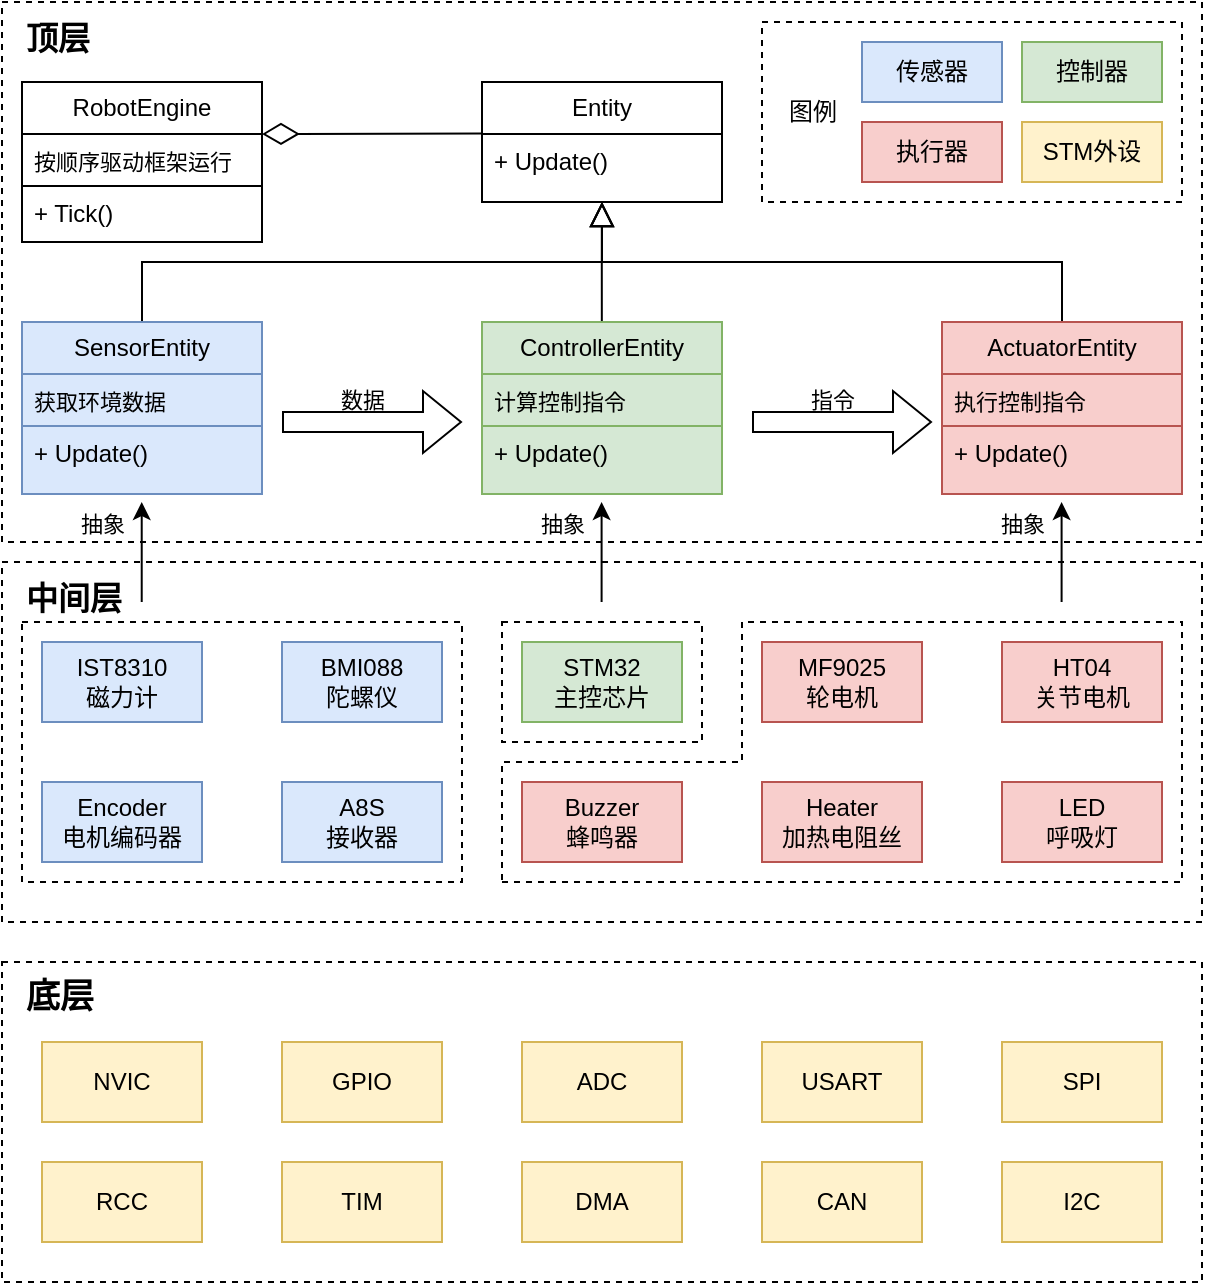 <mxfile version="26.2.15">
  <diagram name="第 1 页" id="47uNOOpgvLLNZsxWTuy7">
    <mxGraphModel dx="1042" dy="626" grid="1" gridSize="10" guides="1" tooltips="1" connect="1" arrows="1" fold="1" page="1" pageScale="1" pageWidth="827" pageHeight="1169" math="0" shadow="0">
      <root>
        <mxCell id="0" />
        <mxCell id="1" parent="0" />
        <mxCell id="iiQVRqvCAzXcCpgYWNuF-1" value="&lt;b&gt;顶层&lt;/b&gt;" style="rounded=0;whiteSpace=wrap;html=1;fillColor=none;dashed=1;movable=1;resizable=1;rotatable=1;deletable=1;editable=1;locked=0;connectable=1;spacingLeft=-590;spacingBottom=-30;align=left;labelPosition=right;verticalLabelPosition=top;verticalAlign=bottom;fontSize=16;fontFamily=黑体;" parent="1" vertex="1">
          <mxGeometry x="120" y="190" width="600" height="270" as="geometry" />
        </mxCell>
        <mxCell id="SPv8F6kg22MazdFrGzCW-3" value="" style="rounded=0;whiteSpace=wrap;html=1;dashed=1;gradientColor=none;fillColor=none;" parent="1" vertex="1">
          <mxGeometry x="130" y="500" width="220" height="130" as="geometry" />
        </mxCell>
        <mxCell id="SPv8F6kg22MazdFrGzCW-4" value="" style="rounded=0;whiteSpace=wrap;html=1;dashed=1;gradientColor=none;fillColor=none;" parent="1" vertex="1">
          <mxGeometry x="370" y="500" width="100" height="60" as="geometry" />
        </mxCell>
        <mxCell id="SPv8F6kg22MazdFrGzCW-12" value="" style="endArrow=none;dashed=1;html=1;rounded=0;" parent="1" edge="1">
          <mxGeometry width="50" height="50" relative="1" as="geometry">
            <mxPoint x="370" y="630" as="sourcePoint" />
            <mxPoint x="370" y="630" as="targetPoint" />
            <Array as="points">
              <mxPoint x="710" y="630" />
              <mxPoint x="710" y="500" />
              <mxPoint x="490" y="500" />
              <mxPoint x="490" y="570" />
              <mxPoint x="370" y="570" />
            </Array>
          </mxGeometry>
        </mxCell>
        <mxCell id="Q8NkdvuxnSdpKll4Dcmh-27" value="BMI088&lt;div&gt;陀螺仪&lt;/div&gt;" style="rounded=0;whiteSpace=wrap;html=1;fillColor=#dae8fc;strokeColor=#6c8ebf;" parent="1" vertex="1">
          <mxGeometry x="260" y="510" width="80" height="40" as="geometry" />
        </mxCell>
        <mxCell id="Q8NkdvuxnSdpKll4Dcmh-28" value="IST8310&lt;div&gt;磁力计&lt;/div&gt;" style="rounded=0;whiteSpace=wrap;html=1;fillColor=#dae8fc;strokeColor=#6c8ebf;" parent="1" vertex="1">
          <mxGeometry x="140" y="510" width="80" height="40" as="geometry" />
        </mxCell>
        <mxCell id="Q8NkdvuxnSdpKll4Dcmh-29" value="LED&lt;div&gt;呼吸灯&lt;/div&gt;" style="rounded=0;whiteSpace=wrap;html=1;fillColor=#f8cecc;strokeColor=#b85450;" parent="1" vertex="1">
          <mxGeometry x="620" y="580" width="80" height="40" as="geometry" />
        </mxCell>
        <mxCell id="Q8NkdvuxnSdpKll4Dcmh-30" value="Buzzer&lt;div&gt;蜂鸣器&lt;/div&gt;" style="rounded=0;whiteSpace=wrap;html=1;fillColor=#f8cecc;strokeColor=#b85450;" parent="1" vertex="1">
          <mxGeometry x="380" y="580" width="80" height="40" as="geometry" />
        </mxCell>
        <mxCell id="Q8NkdvuxnSdpKll4Dcmh-31" value="Heater&lt;div&gt;加热电阻丝&lt;/div&gt;" style="rounded=0;whiteSpace=wrap;html=1;fillColor=#f8cecc;strokeColor=#b85450;" parent="1" vertex="1">
          <mxGeometry x="500" y="580" width="80" height="40" as="geometry" />
        </mxCell>
        <mxCell id="Q8NkdvuxnSdpKll4Dcmh-32" value="A8S&lt;div&gt;接收器&lt;/div&gt;" style="rounded=0;whiteSpace=wrap;html=1;fillColor=#dae8fc;strokeColor=#6c8ebf;" parent="1" vertex="1">
          <mxGeometry x="260" y="580" width="80" height="40" as="geometry" />
        </mxCell>
        <mxCell id="Q8NkdvuxnSdpKll4Dcmh-33" value="HT04&lt;div&gt;关节电机&lt;/div&gt;" style="rounded=0;whiteSpace=wrap;html=1;fillColor=#f8cecc;strokeColor=#b85450;" parent="1" vertex="1">
          <mxGeometry x="620" y="510" width="80" height="40" as="geometry" />
        </mxCell>
        <mxCell id="Q8NkdvuxnSdpKll4Dcmh-34" value="STM32&lt;div&gt;主控芯片&lt;/div&gt;" style="rounded=0;whiteSpace=wrap;html=1;fillColor=#d5e8d4;strokeColor=#82b366;" parent="1" vertex="1">
          <mxGeometry x="380" y="510" width="80" height="40" as="geometry" />
        </mxCell>
        <mxCell id="9sZqMq_r8qUG7EIoNMO_-2" value="Encoder&lt;div&gt;电机编码器&lt;/div&gt;" style="rounded=0;whiteSpace=wrap;html=1;fillColor=#dae8fc;strokeColor=#6c8ebf;" parent="1" vertex="1">
          <mxGeometry x="140" y="580" width="80" height="40" as="geometry" />
        </mxCell>
        <mxCell id="SPv8F6kg22MazdFrGzCW-2" value="MF9025&lt;div&gt;轮电机&lt;/div&gt;" style="rounded=0;whiteSpace=wrap;html=1;fillColor=#f8cecc;strokeColor=#b85450;" parent="1" vertex="1">
          <mxGeometry x="500" y="510" width="80" height="40" as="geometry" />
        </mxCell>
        <mxCell id="Q8NkdvuxnSdpKll4Dcmh-43" value="Entity" style="swimlane;fontStyle=0;childLayout=stackLayout;horizontal=1;startSize=26;fillColor=none;horizontalStack=0;resizeParent=1;resizeParentMax=0;resizeLast=0;collapsible=1;marginBottom=0;whiteSpace=wrap;html=1;" parent="1" vertex="1">
          <mxGeometry x="360" y="230" width="120" height="60" as="geometry">
            <mxRectangle x="440" y="160" width="70" height="30" as="alternateBounds" />
          </mxGeometry>
        </mxCell>
        <mxCell id="Q8NkdvuxnSdpKll4Dcmh-44" value="+ Update()" style="text;strokeColor=none;fillColor=none;align=left;verticalAlign=top;spacingLeft=4;spacingRight=4;overflow=hidden;rotatable=0;points=[[0,0.5],[1,0.5]];portConstraint=eastwest;whiteSpace=wrap;html=1;" parent="Q8NkdvuxnSdpKll4Dcmh-43" vertex="1">
          <mxGeometry y="26" width="120" height="34" as="geometry" />
        </mxCell>
        <mxCell id="Q8NkdvuxnSdpKll4Dcmh-48" value="RobotEngine" style="swimlane;fontStyle=0;childLayout=stackLayout;horizontal=1;startSize=26;fillColor=none;horizontalStack=0;resizeParent=1;resizeParentMax=0;resizeLast=0;collapsible=1;marginBottom=0;whiteSpace=wrap;html=1;" parent="1" vertex="1">
          <mxGeometry x="130" y="230" width="120" height="80" as="geometry" />
        </mxCell>
        <mxCell id="iiQVRqvCAzXcCpgYWNuF-2" value="&lt;font style=&quot;font-size: 11px;&quot;&gt;按顺序驱动框架运行&lt;/font&gt;" style="text;align=left;verticalAlign=top;spacingLeft=4;spacingRight=4;overflow=hidden;rotatable=0;points=[[0,0.5],[1,0.5]];portConstraint=eastwest;whiteSpace=wrap;html=1;strokeColor=default;" parent="Q8NkdvuxnSdpKll4Dcmh-48" vertex="1">
          <mxGeometry y="26" width="120" height="26" as="geometry" />
        </mxCell>
        <mxCell id="Q8NkdvuxnSdpKll4Dcmh-49" value="+ Tick()" style="text;strokeColor=none;fillColor=none;align=left;verticalAlign=top;spacingLeft=4;spacingRight=4;overflow=hidden;rotatable=0;points=[[0,0.5],[1,0.5]];portConstraint=eastwest;whiteSpace=wrap;html=1;" parent="Q8NkdvuxnSdpKll4Dcmh-48" vertex="1">
          <mxGeometry y="52" width="120" height="28" as="geometry" />
        </mxCell>
        <mxCell id="Q8NkdvuxnSdpKll4Dcmh-50" value="" style="endArrow=diamondThin;endFill=0;endSize=16;html=1;rounded=0;" parent="1" edge="1">
          <mxGeometry width="160" relative="1" as="geometry">
            <mxPoint x="360" y="255.76" as="sourcePoint" />
            <mxPoint x="250" y="256" as="targetPoint" />
          </mxGeometry>
        </mxCell>
        <mxCell id="Q8NkdvuxnSdpKll4Dcmh-72" value="" style="edgeStyle=elbowEdgeStyle;rounded=0;orthogonalLoop=1;jettySize=auto;html=1;endArrow=block;endFill=0;endSize=10;elbow=vertical;" parent="1" source="Q8NkdvuxnSdpKll4Dcmh-70" target="Q8NkdvuxnSdpKll4Dcmh-44" edge="1">
          <mxGeometry relative="1" as="geometry" />
        </mxCell>
        <mxCell id="Q8NkdvuxnSdpKll4Dcmh-70" value="SensorEntity" style="swimlane;fontStyle=0;childLayout=stackLayout;horizontal=1;startSize=26;fillColor=#dae8fc;horizontalStack=0;resizeParent=1;resizeParentMax=0;resizeLast=0;collapsible=1;marginBottom=0;whiteSpace=wrap;html=1;strokeColor=#6c8ebf;" parent="1" vertex="1">
          <mxGeometry x="130" y="350" width="120" height="86" as="geometry">
            <mxRectangle x="440" y="160" width="70" height="30" as="alternateBounds" />
          </mxGeometry>
        </mxCell>
        <mxCell id="SPv8F6kg22MazdFrGzCW-35" value="&lt;font style=&quot;font-size: 11px;&quot;&gt;获取环境数据&lt;/font&gt;" style="text;strokeColor=#6c8ebf;fillColor=#dae8fc;align=left;verticalAlign=top;spacingLeft=4;spacingRight=4;overflow=hidden;rotatable=0;points=[[0,0.5],[1,0.5]];portConstraint=eastwest;whiteSpace=wrap;html=1;" parent="Q8NkdvuxnSdpKll4Dcmh-70" vertex="1">
          <mxGeometry y="26" width="120" height="26" as="geometry" />
        </mxCell>
        <mxCell id="Q8NkdvuxnSdpKll4Dcmh-71" value="+ Update()" style="text;strokeColor=#6c8ebf;fillColor=#dae8fc;align=left;verticalAlign=top;spacingLeft=4;spacingRight=4;overflow=hidden;rotatable=0;points=[[0,0.5],[1,0.5]];portConstraint=eastwest;whiteSpace=wrap;html=1;" parent="Q8NkdvuxnSdpKll4Dcmh-70" vertex="1">
          <mxGeometry y="52" width="120" height="34" as="geometry" />
        </mxCell>
        <mxCell id="Q8NkdvuxnSdpKll4Dcmh-75" value="" style="edgeStyle=elbowEdgeStyle;rounded=0;orthogonalLoop=1;jettySize=auto;html=1;endArrow=block;endFill=0;endSize=10;elbow=vertical;" parent="1" source="Q8NkdvuxnSdpKll4Dcmh-73" target="Q8NkdvuxnSdpKll4Dcmh-44" edge="1">
          <mxGeometry relative="1" as="geometry" />
        </mxCell>
        <mxCell id="Q8NkdvuxnSdpKll4Dcmh-73" value="ActuatorEntity" style="swimlane;fontStyle=0;childLayout=stackLayout;horizontal=1;startSize=26;fillColor=#f8cecc;horizontalStack=0;resizeParent=1;resizeParentMax=0;resizeLast=0;collapsible=1;marginBottom=0;whiteSpace=wrap;html=1;strokeColor=#b85450;" parent="1" vertex="1">
          <mxGeometry x="590" y="350" width="120" height="86" as="geometry">
            <mxRectangle x="440" y="160" width="70" height="30" as="alternateBounds" />
          </mxGeometry>
        </mxCell>
        <mxCell id="SPv8F6kg22MazdFrGzCW-26" value="&lt;font style=&quot;font-size: 11px;&quot;&gt;执行控制指令&lt;/font&gt;" style="text;strokeColor=#b85450;fillColor=#f8cecc;align=left;verticalAlign=top;spacingLeft=4;spacingRight=4;overflow=hidden;rotatable=0;points=[[0,0.5],[1,0.5]];portConstraint=eastwest;whiteSpace=wrap;html=1;" parent="Q8NkdvuxnSdpKll4Dcmh-73" vertex="1">
          <mxGeometry y="26" width="120" height="26" as="geometry" />
        </mxCell>
        <mxCell id="Q8NkdvuxnSdpKll4Dcmh-74" value="+ Update()" style="text;strokeColor=#b85450;fillColor=#f8cecc;align=left;verticalAlign=top;spacingLeft=4;spacingRight=4;overflow=hidden;rotatable=0;points=[[0,0.5],[1,0.5]];portConstraint=eastwest;whiteSpace=wrap;html=1;" parent="Q8NkdvuxnSdpKll4Dcmh-73" vertex="1">
          <mxGeometry y="52" width="120" height="34" as="geometry" />
        </mxCell>
        <mxCell id="Q8NkdvuxnSdpKll4Dcmh-81" value="" style="edgeStyle=orthogonalEdgeStyle;rounded=0;orthogonalLoop=1;jettySize=auto;html=1;endArrow=block;endFill=0;endSize=10;" parent="1" edge="1">
          <mxGeometry relative="1" as="geometry">
            <mxPoint x="419.92" y="350.0" as="sourcePoint" />
            <mxPoint x="419.92" y="290.0" as="targetPoint" />
            <Array as="points">
              <mxPoint x="420" y="320" />
              <mxPoint x="420" y="320" />
            </Array>
          </mxGeometry>
        </mxCell>
        <mxCell id="Q8NkdvuxnSdpKll4Dcmh-79" value="ControllerEntity" style="swimlane;fontStyle=0;childLayout=stackLayout;horizontal=1;startSize=26;fillColor=#d5e8d4;horizontalStack=0;resizeParent=1;resizeParentMax=0;resizeLast=0;collapsible=1;marginBottom=0;whiteSpace=wrap;html=1;strokeColor=#82b366;" parent="1" vertex="1">
          <mxGeometry x="360" y="350" width="120" height="86" as="geometry">
            <mxRectangle x="440" y="160" width="70" height="30" as="alternateBounds" />
          </mxGeometry>
        </mxCell>
        <mxCell id="SPv8F6kg22MazdFrGzCW-36" value="&lt;font style=&quot;font-size: 11px;&quot;&gt;计算控制指令&lt;/font&gt;" style="text;strokeColor=#82b366;fillColor=#d5e8d4;align=left;verticalAlign=top;spacingLeft=4;spacingRight=4;overflow=hidden;rotatable=0;points=[[0,0.5],[1,0.5]];portConstraint=eastwest;whiteSpace=wrap;html=1;" parent="Q8NkdvuxnSdpKll4Dcmh-79" vertex="1">
          <mxGeometry y="26" width="120" height="26" as="geometry" />
        </mxCell>
        <mxCell id="Q8NkdvuxnSdpKll4Dcmh-80" value="+ Update()" style="text;strokeColor=#82b366;fillColor=#d5e8d4;align=left;verticalAlign=top;spacingLeft=4;spacingRight=4;overflow=hidden;rotatable=0;points=[[0,0.5],[1,0.5]];portConstraint=eastwest;whiteSpace=wrap;html=1;" parent="Q8NkdvuxnSdpKll4Dcmh-79" vertex="1">
          <mxGeometry y="52" width="120" height="34" as="geometry" />
        </mxCell>
        <mxCell id="SPv8F6kg22MazdFrGzCW-23" value="" style="group" parent="1" vertex="1" connectable="0">
          <mxGeometry x="500" y="200" width="210" height="90" as="geometry" />
        </mxCell>
        <mxCell id="SPv8F6kg22MazdFrGzCW-21" value="" style="rounded=0;whiteSpace=wrap;html=1;fillColor=none;dashed=1;" parent="SPv8F6kg22MazdFrGzCW-23" vertex="1">
          <mxGeometry width="210" height="90" as="geometry" />
        </mxCell>
        <mxCell id="SPv8F6kg22MazdFrGzCW-13" value="传感器" style="rounded=0;whiteSpace=wrap;html=1;fillColor=#dae8fc;strokeColor=#6c8ebf;" parent="SPv8F6kg22MazdFrGzCW-23" vertex="1">
          <mxGeometry x="50" y="10" width="70" height="30" as="geometry" />
        </mxCell>
        <mxCell id="SPv8F6kg22MazdFrGzCW-17" value="控制器" style="rounded=0;whiteSpace=wrap;html=1;fillColor=#d5e8d4;strokeColor=#82b366;" parent="SPv8F6kg22MazdFrGzCW-23" vertex="1">
          <mxGeometry x="130" y="10" width="70" height="30" as="geometry" />
        </mxCell>
        <mxCell id="SPv8F6kg22MazdFrGzCW-18" value="执行器" style="rounded=0;whiteSpace=wrap;html=1;fillColor=#f8cecc;strokeColor=#b85450;" parent="SPv8F6kg22MazdFrGzCW-23" vertex="1">
          <mxGeometry x="50" y="50" width="70" height="30" as="geometry" />
        </mxCell>
        <mxCell id="SPv8F6kg22MazdFrGzCW-20" value="STM外设" style="rounded=0;whiteSpace=wrap;html=1;fillColor=#fff2cc;strokeColor=#d6b656;" parent="SPv8F6kg22MazdFrGzCW-23" vertex="1">
          <mxGeometry x="130" y="50" width="70" height="30" as="geometry" />
        </mxCell>
        <mxCell id="SPv8F6kg22MazdFrGzCW-22" value="图例" style="text;html=1;align=center;verticalAlign=middle;resizable=0;points=[];autosize=1;strokeColor=none;fillColor=none;" parent="SPv8F6kg22MazdFrGzCW-23" vertex="1">
          <mxGeometry y="30" width="50" height="30" as="geometry" />
        </mxCell>
        <mxCell id="SPv8F6kg22MazdFrGzCW-43" value="" style="shape=flexArrow;endArrow=block;html=1;rounded=0;startFill=0;startArrow=none;" parent="1" edge="1">
          <mxGeometry width="50" height="50" relative="1" as="geometry">
            <mxPoint x="260" y="400" as="sourcePoint" />
            <mxPoint x="350" y="400" as="targetPoint" />
          </mxGeometry>
        </mxCell>
        <mxCell id="SPv8F6kg22MazdFrGzCW-45" value="数据" style="edgeLabel;html=1;align=center;verticalAlign=middle;resizable=0;points=[];labelBackgroundColor=none;" parent="SPv8F6kg22MazdFrGzCW-43" vertex="1" connectable="0">
          <mxGeometry relative="1" as="geometry">
            <mxPoint x="-5" y="-11" as="offset" />
          </mxGeometry>
        </mxCell>
        <mxCell id="SPv8F6kg22MazdFrGzCW-46" value="" style="shape=flexArrow;endArrow=block;html=1;rounded=0;startFill=0;startArrow=none;" parent="1" edge="1">
          <mxGeometry width="50" height="50" relative="1" as="geometry">
            <mxPoint x="495" y="400" as="sourcePoint" />
            <mxPoint x="585" y="400" as="targetPoint" />
          </mxGeometry>
        </mxCell>
        <mxCell id="SPv8F6kg22MazdFrGzCW-47" value="指令" style="edgeLabel;html=1;align=center;verticalAlign=middle;resizable=0;points=[];labelBackgroundColor=none;" parent="SPv8F6kg22MazdFrGzCW-46" vertex="1" connectable="0">
          <mxGeometry relative="1" as="geometry">
            <mxPoint x="-5" y="-11" as="offset" />
          </mxGeometry>
        </mxCell>
        <mxCell id="SPv8F6kg22MazdFrGzCW-50" value="" style="endArrow=classic;html=1;rounded=0;" parent="1" edge="1">
          <mxGeometry width="50" height="50" relative="1" as="geometry">
            <mxPoint x="189.86" y="490" as="sourcePoint" />
            <mxPoint x="189.86" y="440" as="targetPoint" />
          </mxGeometry>
        </mxCell>
        <mxCell id="SPv8F6kg22MazdFrGzCW-52" value="抽象" style="edgeLabel;html=1;align=center;verticalAlign=middle;resizable=0;points=[];" parent="SPv8F6kg22MazdFrGzCW-50" vertex="1" connectable="0">
          <mxGeometry x="-0.261" y="3" relative="1" as="geometry">
            <mxPoint x="-17" y="-21" as="offset" />
          </mxGeometry>
        </mxCell>
        <mxCell id="SPv8F6kg22MazdFrGzCW-53" value="" style="endArrow=classic;html=1;rounded=0;" parent="1" edge="1">
          <mxGeometry width="50" height="50" relative="1" as="geometry">
            <mxPoint x="419.8" y="490" as="sourcePoint" />
            <mxPoint x="419.8" y="440" as="targetPoint" />
          </mxGeometry>
        </mxCell>
        <mxCell id="SPv8F6kg22MazdFrGzCW-54" value="抽象" style="edgeLabel;html=1;align=center;verticalAlign=middle;resizable=0;points=[];" parent="SPv8F6kg22MazdFrGzCW-53" vertex="1" connectable="0">
          <mxGeometry x="-0.261" y="3" relative="1" as="geometry">
            <mxPoint x="-17" y="-21" as="offset" />
          </mxGeometry>
        </mxCell>
        <mxCell id="SPv8F6kg22MazdFrGzCW-55" value="" style="endArrow=classic;html=1;rounded=0;" parent="1" edge="1">
          <mxGeometry width="50" height="50" relative="1" as="geometry">
            <mxPoint x="649.8" y="490" as="sourcePoint" />
            <mxPoint x="649.8" y="440" as="targetPoint" />
          </mxGeometry>
        </mxCell>
        <mxCell id="SPv8F6kg22MazdFrGzCW-56" value="抽象" style="edgeLabel;html=1;align=center;verticalAlign=middle;resizable=0;points=[];" parent="SPv8F6kg22MazdFrGzCW-55" vertex="1" connectable="0">
          <mxGeometry x="-0.261" y="3" relative="1" as="geometry">
            <mxPoint x="-17" y="-21" as="offset" />
          </mxGeometry>
        </mxCell>
        <mxCell id="c6ODyTzPDe4TlRXVy7t9-1" value="" style="group" parent="1" vertex="1" connectable="0">
          <mxGeometry x="120" y="670" width="600" height="160" as="geometry" />
        </mxCell>
        <mxCell id="uLkosni1qZ47WeshdBUM-1" value="&lt;font style=&quot;font-size: 17px;&quot;&gt;&lt;b&gt;底层&lt;/b&gt;&lt;/font&gt;" style="rounded=0;whiteSpace=wrap;html=1;fillColor=none;dashed=1;movable=1;resizable=1;rotatable=1;deletable=1;editable=1;locked=0;connectable=1;spacingLeft=-590;labelPosition=right;verticalLabelPosition=top;align=left;verticalAlign=bottom;horizontal=1;spacingBottom=-30;spacingRight=0;fontFamily=黑体;" parent="c6ODyTzPDe4TlRXVy7t9-1" vertex="1">
          <mxGeometry width="600" height="160" as="geometry" />
        </mxCell>
        <mxCell id="Q8NkdvuxnSdpKll4Dcmh-16" value="DMA" style="rounded=0;whiteSpace=wrap;html=1;fillColor=#fff2cc;strokeColor=#d6b656;" parent="c6ODyTzPDe4TlRXVy7t9-1" vertex="1">
          <mxGeometry x="260" y="100" width="80" height="40" as="geometry" />
        </mxCell>
        <mxCell id="Q8NkdvuxnSdpKll4Dcmh-17" value="GPIO" style="rounded=0;whiteSpace=wrap;html=1;fillColor=#fff2cc;strokeColor=#d6b656;" parent="c6ODyTzPDe4TlRXVy7t9-1" vertex="1">
          <mxGeometry x="140" y="40" width="80" height="40" as="geometry" />
        </mxCell>
        <mxCell id="Q8NkdvuxnSdpKll4Dcmh-19" value="TIM" style="rounded=0;whiteSpace=wrap;html=1;fillColor=#fff2cc;strokeColor=#d6b656;" parent="c6ODyTzPDe4TlRXVy7t9-1" vertex="1">
          <mxGeometry x="140" y="100" width="80" height="40" as="geometry" />
        </mxCell>
        <mxCell id="Q8NkdvuxnSdpKll4Dcmh-20" value="NVIC" style="rounded=0;whiteSpace=wrap;html=1;fillColor=#fff2cc;strokeColor=#d6b656;" parent="c6ODyTzPDe4TlRXVy7t9-1" vertex="1">
          <mxGeometry x="20" y="40" width="80" height="40" as="geometry" />
        </mxCell>
        <mxCell id="Q8NkdvuxnSdpKll4Dcmh-21" value="RCC" style="rounded=0;whiteSpace=wrap;html=1;fillColor=#fff2cc;strokeColor=#d6b656;" parent="c6ODyTzPDe4TlRXVy7t9-1" vertex="1">
          <mxGeometry x="20" y="100" width="80" height="40" as="geometry" />
        </mxCell>
        <mxCell id="Q8NkdvuxnSdpKll4Dcmh-22" value="CAN" style="rounded=0;whiteSpace=wrap;html=1;fillColor=#fff2cc;strokeColor=#d6b656;" parent="c6ODyTzPDe4TlRXVy7t9-1" vertex="1">
          <mxGeometry x="380" y="100" width="80" height="40" as="geometry" />
        </mxCell>
        <mxCell id="Q8NkdvuxnSdpKll4Dcmh-23" value="I2C" style="rounded=0;whiteSpace=wrap;html=1;fillColor=#fff2cc;strokeColor=#d6b656;" parent="c6ODyTzPDe4TlRXVy7t9-1" vertex="1">
          <mxGeometry x="500" y="100" width="80" height="40" as="geometry" />
        </mxCell>
        <mxCell id="Q8NkdvuxnSdpKll4Dcmh-24" value="ADC" style="rounded=0;whiteSpace=wrap;html=1;fillColor=#fff2cc;strokeColor=#d6b656;" parent="c6ODyTzPDe4TlRXVy7t9-1" vertex="1">
          <mxGeometry x="260" y="40" width="80" height="40" as="geometry" />
        </mxCell>
        <mxCell id="Q8NkdvuxnSdpKll4Dcmh-25" value="SPI" style="rounded=0;whiteSpace=wrap;html=1;fillColor=#fff2cc;strokeColor=#d6b656;" parent="c6ODyTzPDe4TlRXVy7t9-1" vertex="1">
          <mxGeometry x="500" y="40" width="80" height="40" as="geometry" />
        </mxCell>
        <mxCell id="Q8NkdvuxnSdpKll4Dcmh-26" value="USART" style="rounded=0;whiteSpace=wrap;html=1;fillColor=#fff2cc;strokeColor=#d6b656;" parent="c6ODyTzPDe4TlRXVy7t9-1" vertex="1">
          <mxGeometry x="380" y="40" width="80" height="40" as="geometry" />
        </mxCell>
        <mxCell id="BG0xN_x9Q6SEVWqoW0wB-1" value="&lt;b&gt;中间层&lt;/b&gt;" style="rounded=0;whiteSpace=wrap;html=1;fillColor=none;dashed=1;movable=1;resizable=1;rotatable=1;deletable=1;editable=1;locked=0;connectable=1;spacingLeft=-590;spacingBottom=-30;labelPosition=right;verticalLabelPosition=top;align=left;verticalAlign=bottom;fontSize=16;fontFamily=黑体;" parent="1" vertex="1">
          <mxGeometry x="120" y="470" width="600" height="180" as="geometry" />
        </mxCell>
      </root>
    </mxGraphModel>
  </diagram>
</mxfile>
